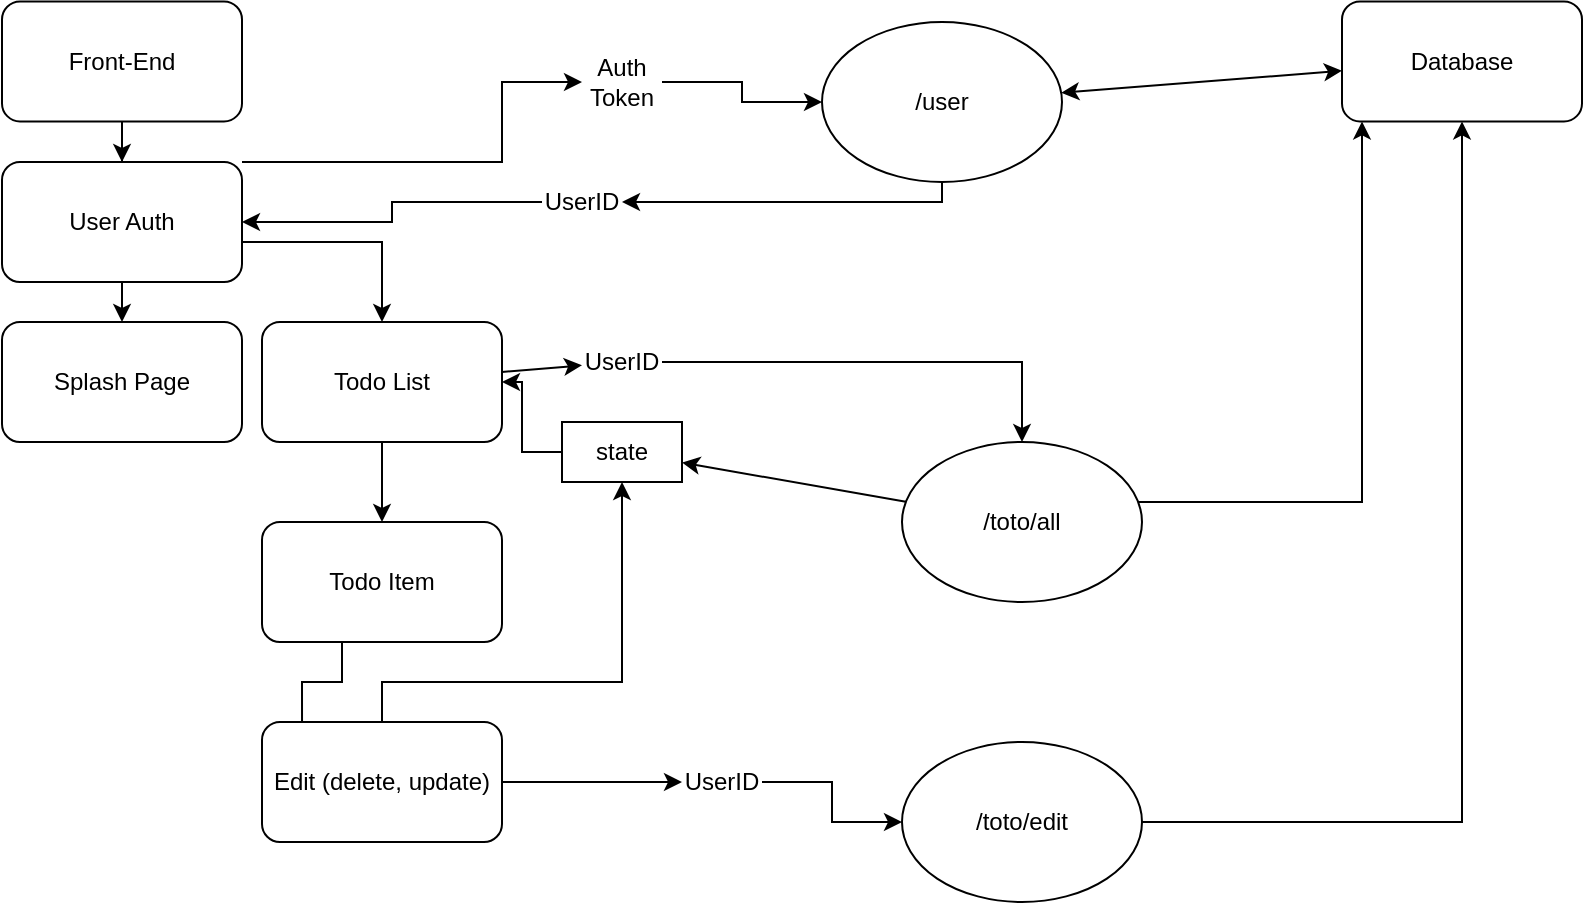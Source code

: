<mxfile version="12.7.0" type="google"><diagram id="A5E-IkhI69DqPwk0JBJ7" name="Page-1"><mxGraphModel dx="462" dy="778" grid="1" gridSize="10" guides="1" tooltips="1" connect="1" arrows="1" fold="1" page="1" pageScale="1" pageWidth="850" pageHeight="1100" math="0" shadow="0"><root><mxCell id="0"/><mxCell id="1" parent="0"/><mxCell id="vYYzuAvlkzn9iNBV_-rd-3" value="" style="edgeStyle=orthogonalEdgeStyle;rounded=0;orthogonalLoop=1;jettySize=auto;html=1;" parent="1" source="vYYzuAvlkzn9iNBV_-rd-1" target="vYYzuAvlkzn9iNBV_-rd-2" edge="1"><mxGeometry relative="1" as="geometry"/></mxCell><mxCell id="vYYzuAvlkzn9iNBV_-rd-1" value="Front-End" style="rounded=1;whiteSpace=wrap;html=1;" parent="1" vertex="1"><mxGeometry x="10" y="-0.29" width="120" height="60" as="geometry"/></mxCell><mxCell id="vYYzuAvlkzn9iNBV_-rd-7" value="" style="edgeStyle=orthogonalEdgeStyle;rounded=0;orthogonalLoop=1;jettySize=auto;html=1;" parent="1" source="vYYzuAvlkzn9iNBV_-rd-2" target="vYYzuAvlkzn9iNBV_-rd-6" edge="1"><mxGeometry relative="1" as="geometry"><Array as="points"><mxPoint x="200" y="120"/></Array></mxGeometry></mxCell><mxCell id="vYYzuAvlkzn9iNBV_-rd-46" style="edgeStyle=orthogonalEdgeStyle;rounded=0;orthogonalLoop=1;jettySize=auto;html=1;" parent="1" source="vYYzuAvlkzn9iNBV_-rd-2" target="vYYzuAvlkzn9iNBV_-rd-47" edge="1"><mxGeometry relative="1" as="geometry"><mxPoint x="260" y="20" as="targetPoint"/><Array as="points"><mxPoint x="260" y="80"/><mxPoint x="260" y="40"/></Array></mxGeometry></mxCell><mxCell id="vYYzuAvlkzn9iNBV_-rd-2" value="User Auth&lt;br style=&quot;font-size: 8px&quot;&gt;" style="rounded=1;whiteSpace=wrap;html=1;" parent="1" vertex="1"><mxGeometry x="10" y="80" width="120" height="60" as="geometry"/></mxCell><mxCell id="vYYzuAvlkzn9iNBV_-rd-14" value="" style="edgeStyle=orthogonalEdgeStyle;rounded=0;orthogonalLoop=1;jettySize=auto;html=1;" parent="1" source="vYYzuAvlkzn9iNBV_-rd-6" target="vYYzuAvlkzn9iNBV_-rd-13" edge="1"><mxGeometry relative="1" as="geometry"/></mxCell><mxCell id="vYYzuAvlkzn9iNBV_-rd-6" value="Todo List" style="rounded=1;whiteSpace=wrap;html=1;" parent="1" vertex="1"><mxGeometry x="140" y="160" width="120" height="60" as="geometry"/></mxCell><mxCell id="vYYzuAvlkzn9iNBV_-rd-42" style="edgeStyle=orthogonalEdgeStyle;rounded=0;orthogonalLoop=1;jettySize=auto;html=1;entryX=0.167;entryY=0.5;entryDx=0;entryDy=0;entryPerimeter=0;" parent="1" source="vYYzuAvlkzn9iNBV_-rd-13" target="vYYzuAvlkzn9iNBV_-rd-16" edge="1"><mxGeometry relative="1" as="geometry"><Array as="points"><mxPoint x="180" y="340"/><mxPoint x="160" y="340"/></Array></mxGeometry></mxCell><mxCell id="vYYzuAvlkzn9iNBV_-rd-13" value="Todo Item" style="rounded=1;whiteSpace=wrap;html=1;" parent="1" vertex="1"><mxGeometry x="140" y="260" width="120" height="60" as="geometry"/></mxCell><mxCell id="vYYzuAvlkzn9iNBV_-rd-8" value="Splash Page" style="rounded=1;whiteSpace=wrap;html=1;" parent="1" vertex="1"><mxGeometry x="10" y="160" width="120" height="60" as="geometry"/></mxCell><object label="" placeholders="1" id="vYYzuAvlkzn9iNBV_-rd-9"><mxCell style="endArrow=classic;html=1;" parent="1" source="vYYzuAvlkzn9iNBV_-rd-2" target="vYYzuAvlkzn9iNBV_-rd-8" edge="1"><mxGeometry width="50" height="50" relative="1" as="geometry"><mxPoint x="20" y="350" as="sourcePoint"/><mxPoint x="70" y="300" as="targetPoint"/></mxGeometry></mxCell></object><mxCell id="vYYzuAvlkzn9iNBV_-rd-41" style="edgeStyle=orthogonalEdgeStyle;rounded=0;orthogonalLoop=1;jettySize=auto;html=1;" parent="1" source="vYYzuAvlkzn9iNBV_-rd-16" target="vYYzuAvlkzn9iNBV_-rd-37" edge="1"><mxGeometry relative="1" as="geometry"><mxPoint x="320" y="250" as="targetPoint"/><Array as="points"><mxPoint x="200" y="340"/><mxPoint x="320" y="340"/></Array></mxGeometry></mxCell><mxCell id="vYYzuAvlkzn9iNBV_-rd-16" value="Edit (delete, update)" style="rounded=1;whiteSpace=wrap;html=1;" parent="1" vertex="1"><mxGeometry x="140" y="360" width="120" height="60" as="geometry"/></mxCell><mxCell id="vYYzuAvlkzn9iNBV_-rd-17" value="Database" style="rounded=1;whiteSpace=wrap;html=1;" parent="1" vertex="1"><mxGeometry x="680" y="-0.29" width="120" height="60" as="geometry"/></mxCell><mxCell id="vYYzuAvlkzn9iNBV_-rd-19" value="" style="endArrow=classic;startArrow=classic;html=1;" parent="1" source="vYYzuAvlkzn9iNBV_-rd-50" target="vYYzuAvlkzn9iNBV_-rd-17" edge="1"><mxGeometry width="50" height="50" relative="1" as="geometry"><mxPoint x="560" y="29.71" as="sourcePoint"/><mxPoint x="690" y="10" as="targetPoint"/></mxGeometry></mxCell><mxCell id="vYYzuAvlkzn9iNBV_-rd-32" value="" style="edgeStyle=orthogonalEdgeStyle;rounded=0;orthogonalLoop=1;jettySize=auto;html=1;" parent="1" source="vYYzuAvlkzn9iNBV_-rd-26" target="vYYzuAvlkzn9iNBV_-rd-17" edge="1"><mxGeometry relative="1" as="geometry"><mxPoint x="650" y="170" as="targetPoint"/><Array as="points"><mxPoint x="520" y="250"/><mxPoint x="690" y="250"/></Array></mxGeometry></mxCell><mxCell id="vYYzuAvlkzn9iNBV_-rd-26" value="/toto/all" style="ellipse;whiteSpace=wrap;html=1;" parent="1" vertex="1"><mxGeometry x="460" y="220" width="120" height="80" as="geometry"/></mxCell><mxCell id="vYYzuAvlkzn9iNBV_-rd-43" style="edgeStyle=orthogonalEdgeStyle;rounded=0;orthogonalLoop=1;jettySize=auto;html=1;" parent="1" source="vYYzuAvlkzn9iNBV_-rd-34" target="vYYzuAvlkzn9iNBV_-rd-17" edge="1"><mxGeometry relative="1" as="geometry"/></mxCell><mxCell id="vYYzuAvlkzn9iNBV_-rd-34" value="/toto/edit" style="ellipse;whiteSpace=wrap;html=1;" parent="1" vertex="1"><mxGeometry x="460" y="370" width="120" height="80" as="geometry"/></mxCell><mxCell id="vYYzuAvlkzn9iNBV_-rd-30" value="" style="edgeStyle=orthogonalEdgeStyle;rounded=0;orthogonalLoop=1;jettySize=auto;html=1;" parent="1" source="vYYzuAvlkzn9iNBV_-rd-29" target="vYYzuAvlkzn9iNBV_-rd-26" edge="1"><mxGeometry relative="1" as="geometry"/></mxCell><mxCell id="vYYzuAvlkzn9iNBV_-rd-29" value="UserID" style="text;html=1;strokeColor=none;fillColor=none;align=center;verticalAlign=middle;whiteSpace=wrap;rounded=0;" parent="1" vertex="1"><mxGeometry x="300" y="170" width="40" height="20" as="geometry"/></mxCell><mxCell id="vYYzuAvlkzn9iNBV_-rd-36" value="" style="endArrow=classic;html=1;" parent="1" source="vYYzuAvlkzn9iNBV_-rd-16" target="vYYzuAvlkzn9iNBV_-rd-44" edge="1"><mxGeometry width="50" height="50" relative="1" as="geometry"><mxPoint x="270" y="480" as="sourcePoint"/><mxPoint x="70" y="440" as="targetPoint"/></mxGeometry></mxCell><mxCell id="vYYzuAvlkzn9iNBV_-rd-40" style="edgeStyle=orthogonalEdgeStyle;rounded=0;orthogonalLoop=1;jettySize=auto;html=1;" parent="1" source="vYYzuAvlkzn9iNBV_-rd-37" target="vYYzuAvlkzn9iNBV_-rd-6" edge="1"><mxGeometry relative="1" as="geometry"><mxPoint x="280" y="280" as="targetPoint"/></mxGeometry></mxCell><mxCell id="vYYzuAvlkzn9iNBV_-rd-37" value="state" style="rounded=0;whiteSpace=wrap;html=1;" parent="1" vertex="1"><mxGeometry x="290" y="210" width="60" height="30" as="geometry"/></mxCell><mxCell id="vYYzuAvlkzn9iNBV_-rd-38" value="" style="endArrow=classic;html=1;" parent="1" source="vYYzuAvlkzn9iNBV_-rd-26" target="vYYzuAvlkzn9iNBV_-rd-37" edge="1"><mxGeometry width="50" height="50" relative="1" as="geometry"><mxPoint x="290" y="180" as="sourcePoint"/><mxPoint x="340" y="130" as="targetPoint"/></mxGeometry></mxCell><mxCell id="vYYzuAvlkzn9iNBV_-rd-39" value="" style="endArrow=classic;html=1;" parent="1" source="vYYzuAvlkzn9iNBV_-rd-6" target="vYYzuAvlkzn9iNBV_-rd-29" edge="1"><mxGeometry width="50" height="50" relative="1" as="geometry"><mxPoint x="20" y="490" as="sourcePoint"/><mxPoint x="350" y="130" as="targetPoint"/></mxGeometry></mxCell><mxCell id="vYYzuAvlkzn9iNBV_-rd-45" style="edgeStyle=orthogonalEdgeStyle;rounded=0;orthogonalLoop=1;jettySize=auto;html=1;" parent="1" source="vYYzuAvlkzn9iNBV_-rd-44" target="vYYzuAvlkzn9iNBV_-rd-34" edge="1"><mxGeometry relative="1" as="geometry"/></mxCell><mxCell id="vYYzuAvlkzn9iNBV_-rd-44" value="UserID" style="text;html=1;strokeColor=none;fillColor=none;align=center;verticalAlign=middle;whiteSpace=wrap;rounded=0;" parent="1" vertex="1"><mxGeometry x="350" y="380" width="40" height="20" as="geometry"/></mxCell><mxCell id="vYYzuAvlkzn9iNBV_-rd-48" style="edgeStyle=orthogonalEdgeStyle;rounded=0;orthogonalLoop=1;jettySize=auto;html=1;" parent="1" source="vYYzuAvlkzn9iNBV_-rd-47" target="vYYzuAvlkzn9iNBV_-rd-50" edge="1"><mxGeometry relative="1" as="geometry"><mxPoint x="440" y="29.714" as="targetPoint"/></mxGeometry></mxCell><mxCell id="vYYzuAvlkzn9iNBV_-rd-47" value="Auth Token" style="text;html=1;strokeColor=none;fillColor=none;align=center;verticalAlign=middle;whiteSpace=wrap;rounded=0;" parent="1" vertex="1"><mxGeometry x="300" y="30" width="40" height="20" as="geometry"/></mxCell><mxCell id="vYYzuAvlkzn9iNBV_-rd-52" style="edgeStyle=orthogonalEdgeStyle;rounded=0;orthogonalLoop=1;jettySize=auto;html=1;" parent="1" source="vYYzuAvlkzn9iNBV_-rd-50" target="vYYzuAvlkzn9iNBV_-rd-51" edge="1"><mxGeometry relative="1" as="geometry"><mxPoint x="390" y="130" as="targetPoint"/><Array as="points"><mxPoint x="480" y="100"/></Array></mxGeometry></mxCell><mxCell id="vYYzuAvlkzn9iNBV_-rd-50" value="/user" style="ellipse;whiteSpace=wrap;html=1;rounded=0;glass=0;" parent="1" vertex="1"><mxGeometry x="420" y="10" width="120" height="80" as="geometry"/></mxCell><mxCell id="vYYzuAvlkzn9iNBV_-rd-53" style="edgeStyle=orthogonalEdgeStyle;rounded=0;orthogonalLoop=1;jettySize=auto;html=1;" parent="1" source="vYYzuAvlkzn9iNBV_-rd-51" target="vYYzuAvlkzn9iNBV_-rd-2" edge="1"><mxGeometry relative="1" as="geometry"/></mxCell><mxCell id="vYYzuAvlkzn9iNBV_-rd-51" value="UserID" style="text;html=1;strokeColor=none;fillColor=none;align=center;verticalAlign=middle;whiteSpace=wrap;rounded=0;glass=0;" parent="1" vertex="1"><mxGeometry x="280" y="90" width="40" height="20" as="geometry"/></mxCell></root></mxGraphModel></diagram></mxfile>